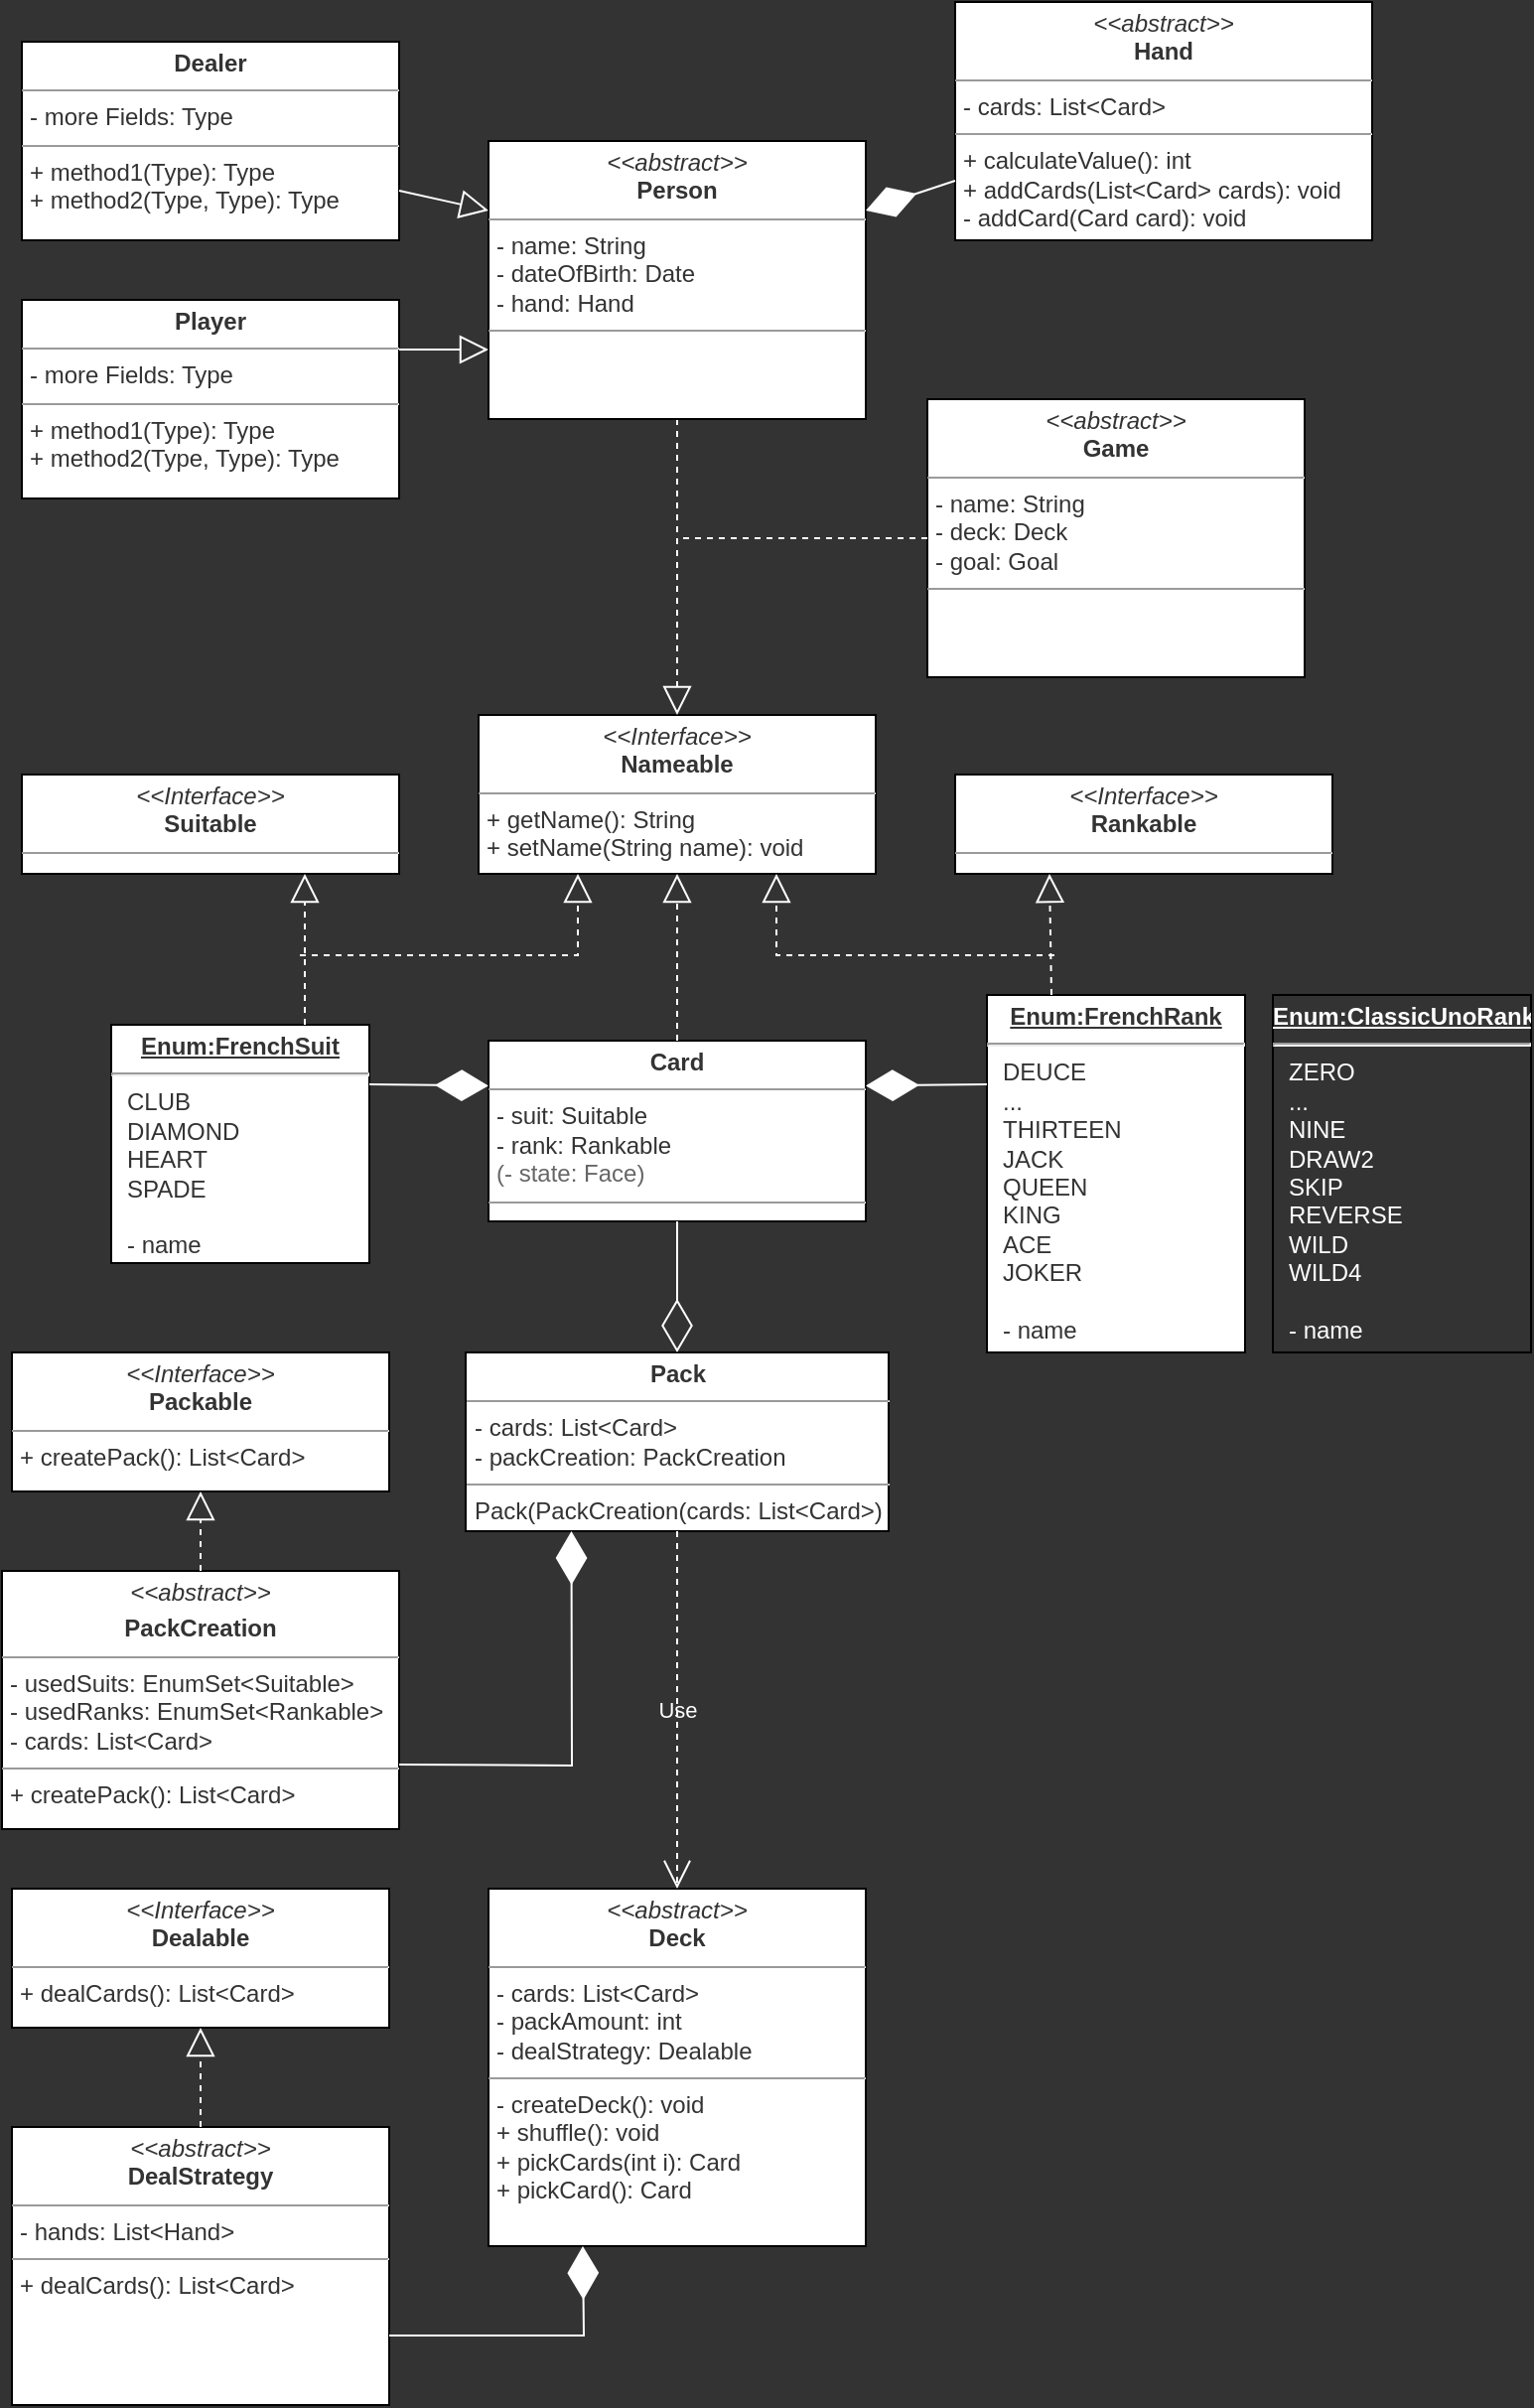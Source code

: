 <mxfile>
    <diagram id="xQjkejQSxJ9R-CTQNadT" name="Page-1">
        <mxGraphModel dx="941" dy="497" grid="1" gridSize="10" guides="1" tooltips="1" connect="1" arrows="1" fold="1" page="1" pageScale="1" pageWidth="827" pageHeight="1169" background="#333333" math="0" shadow="0">
            <root>
                <mxCell id="0"/>
                <mxCell id="1" parent="0"/>
                <mxCell id="6" value="&lt;p style=&quot;margin: 0px ; margin-top: 4px ; text-align: center&quot;&gt;&lt;font color=&quot;#333333&quot;&gt;&lt;i&gt;&amp;lt;&amp;lt;Interface&amp;gt;&amp;gt;&lt;/i&gt;&lt;br&gt;&lt;b&gt;Nameable&lt;/b&gt;&lt;/font&gt;&lt;/p&gt;&lt;hr size=&quot;1&quot;&gt;&lt;p style=&quot;margin: 0px ; margin-left: 4px&quot;&gt;&lt;/p&gt;&lt;p style=&quot;margin: 0px ; margin-left: 4px&quot;&gt;&lt;font color=&quot;#333333&quot;&gt;+ getName(): String&lt;br&gt;+ setName(String name): void&lt;/font&gt;&lt;/p&gt;" style="verticalAlign=top;align=left;overflow=fill;fontSize=12;fontFamily=Helvetica;html=1;fillColor=#FFFFFF;" parent="1" vertex="1">
                    <mxGeometry x="280" y="399" width="200" height="80" as="geometry"/>
                </mxCell>
                <mxCell id="7" value="&lt;p style=&quot;margin: 0px ; margin-top: 4px ; text-align: center&quot;&gt;&lt;font color=&quot;#333333&quot;&gt;&lt;i&gt;&amp;lt;&amp;lt;Interface&amp;gt;&amp;gt;&lt;/i&gt;&lt;br&gt;&lt;b&gt;Suitable&lt;/b&gt;&lt;/font&gt;&lt;/p&gt;&lt;hr size=&quot;1&quot;&gt;&lt;p style=&quot;margin: 0px ; margin-left: 4px&quot;&gt;&lt;/p&gt;&lt;p style=&quot;margin: 0px ; margin-left: 4px&quot;&gt;&lt;br&gt;&lt;/p&gt;" style="verticalAlign=top;align=left;overflow=fill;fontSize=12;fontFamily=Helvetica;html=1;fillColor=#FFFFFF;" parent="1" vertex="1">
                    <mxGeometry x="50" y="429" width="190" height="50" as="geometry"/>
                </mxCell>
                <mxCell id="8" value="&lt;p style=&quot;margin: 0px ; margin-top: 4px ; text-align: center&quot;&gt;&lt;font color=&quot;#333333&quot;&gt;&lt;i&gt;&amp;lt;&amp;lt;Interface&amp;gt;&amp;gt;&lt;/i&gt;&lt;br&gt;&lt;b&gt;Rankable&lt;/b&gt;&lt;/font&gt;&lt;/p&gt;&lt;hr size=&quot;1&quot;&gt;&lt;p style=&quot;margin: 0px ; margin-left: 4px&quot;&gt;&lt;/p&gt;&lt;p style=&quot;margin: 0px ; margin-left: 4px&quot;&gt;&lt;br&gt;&lt;/p&gt;" style="verticalAlign=top;align=left;overflow=fill;fontSize=12;fontFamily=Helvetica;html=1;fillColor=#FFFFFF;" parent="1" vertex="1">
                    <mxGeometry x="520" y="429" width="190" height="50" as="geometry"/>
                </mxCell>
                <mxCell id="15" value="&lt;p style=&quot;margin: 0px ; margin-top: 4px ; text-align: center ; text-decoration: underline&quot;&gt;&lt;b&gt;Enum:FrenchRank&lt;/b&gt;&lt;/p&gt;&lt;hr&gt;&lt;p style=&quot;margin: 0px ; margin-left: 8px&quot;&gt;DEUCE&lt;/p&gt;&lt;p style=&quot;margin: 0px ; margin-left: 8px&quot;&gt;&lt;span&gt;...&lt;/span&gt;&lt;/p&gt;&lt;p style=&quot;margin: 0px ; margin-left: 8px&quot;&gt;&lt;span&gt;THIRTEEN&lt;/span&gt;&lt;br&gt;&lt;/p&gt;&lt;p style=&quot;margin: 0px ; margin-left: 8px&quot;&gt;JACK&lt;/p&gt;&lt;p style=&quot;margin: 0px ; margin-left: 8px&quot;&gt;QUEEN&lt;/p&gt;&lt;p style=&quot;margin: 0px ; margin-left: 8px&quot;&gt;KING&lt;/p&gt;&lt;p style=&quot;margin: 0px ; margin-left: 8px&quot;&gt;ACE&lt;/p&gt;&lt;p style=&quot;margin: 0px ; margin-left: 8px&quot;&gt;JOKER&lt;/p&gt;&lt;p style=&quot;margin: 0px ; margin-left: 8px&quot;&gt;&lt;br&gt;&lt;/p&gt;&lt;p style=&quot;margin: 0px ; margin-left: 8px&quot;&gt;- name&lt;/p&gt;" style="verticalAlign=top;align=left;overflow=fill;fontSize=12;fontFamily=Helvetica;html=1;fontColor=#333333;fillColor=#FFFFFF;" parent="1" vertex="1">
                    <mxGeometry x="536" y="540" width="130" height="180" as="geometry"/>
                </mxCell>
                <mxCell id="17" value="" style="endArrow=block;dashed=1;endFill=0;endSize=12;html=1;fontColor=#333333;entryX=0.25;entryY=1;entryDx=0;entryDy=0;exitX=0.25;exitY=0;exitDx=0;exitDy=0;fillColor=#f5f5f5;strokeColor=#FFFFFF;" parent="1" source="15" target="8" edge="1">
                    <mxGeometry width="160" relative="1" as="geometry">
                        <mxPoint x="662.5" y="549" as="sourcePoint"/>
                        <mxPoint x="620" y="489" as="targetPoint"/>
                    </mxGeometry>
                </mxCell>
                <mxCell id="18" value="&lt;p style=&quot;margin: 0px ; margin-top: 4px ; text-align: center ; text-decoration: underline&quot;&gt;&lt;b&gt;Enum:FrenchSuit&lt;/b&gt;&lt;/p&gt;&lt;hr&gt;&lt;p style=&quot;margin: 0px ; margin-left: 8px&quot;&gt;CLUB&lt;/p&gt;&lt;p style=&quot;margin: 0px ; margin-left: 8px&quot;&gt;DIAMOND&lt;/p&gt;&lt;p style=&quot;margin: 0px ; margin-left: 8px&quot;&gt;HEART&lt;/p&gt;&lt;p style=&quot;margin: 0px ; margin-left: 8px&quot;&gt;SPADE&lt;/p&gt;&lt;p style=&quot;margin: 0px ; margin-left: 8px&quot;&gt;&lt;br&gt;&lt;/p&gt;&lt;p style=&quot;margin: 0px ; margin-left: 8px&quot;&gt;- name&lt;br&gt;&lt;/p&gt;" style="verticalAlign=top;align=left;overflow=fill;fontSize=12;fontFamily=Helvetica;html=1;fontColor=#333333;fillColor=#FFFFFF;" parent="1" vertex="1">
                    <mxGeometry x="95" y="555" width="130" height="120" as="geometry"/>
                </mxCell>
                <mxCell id="19" value="" style="endArrow=block;dashed=1;endFill=0;endSize=12;html=1;fontColor=#333333;entryX=0.75;entryY=1;entryDx=0;entryDy=0;exitX=0.75;exitY=0;exitDx=0;exitDy=0;fillColor=#f5f5f5;strokeColor=#FFFFFF;" parent="1" source="18" target="7" edge="1">
                    <mxGeometry width="160" relative="1" as="geometry">
                        <mxPoint x="190" y="519" as="sourcePoint"/>
                        <mxPoint x="180" y="479" as="targetPoint"/>
                    </mxGeometry>
                </mxCell>
                <mxCell id="21" value="" style="endArrow=block;dashed=1;endFill=0;endSize=12;html=1;fontColor=#333333;entryX=0.25;entryY=1;entryDx=0;entryDy=0;rounded=0;fillColor=#f5f5f5;strokeColor=#FFFFFF;" parent="1" target="6" edge="1">
                    <mxGeometry width="160" relative="1" as="geometry">
                        <mxPoint x="190" y="520" as="sourcePoint"/>
                        <mxPoint x="320" y="499" as="targetPoint"/>
                        <Array as="points">
                            <mxPoint x="330" y="520"/>
                        </Array>
                    </mxGeometry>
                </mxCell>
                <mxCell id="22" value="" style="endArrow=block;dashed=1;endFill=0;endSize=12;html=1;fontColor=#333333;entryX=0.75;entryY=1;entryDx=0;entryDy=0;rounded=0;fillColor=#f5f5f5;strokeColor=#FFFFFF;" parent="1" target="6" edge="1">
                    <mxGeometry width="160" relative="1" as="geometry">
                        <mxPoint x="570" y="520" as="sourcePoint"/>
                        <mxPoint x="432.5" y="499" as="targetPoint"/>
                        <Array as="points">
                            <mxPoint x="430" y="520"/>
                        </Array>
                    </mxGeometry>
                </mxCell>
                <mxCell id="24" style="edgeStyle=none;rounded=0;html=1;fontColor=#333333;dashed=1;endArrow=block;endFill=0;endSize=12;fillColor=#f5f5f5;strokeColor=#FFFFFF;" parent="1" source="23" target="6" edge="1">
                    <mxGeometry relative="1" as="geometry">
                        <mxPoint x="380" y="200" as="targetPoint"/>
                    </mxGeometry>
                </mxCell>
                <mxCell id="23" value="&lt;p style=&quot;margin: 0px ; margin-top: 4px ; text-align: center&quot;&gt;&lt;i&gt;&amp;lt;&amp;lt;abstract&amp;gt;&amp;gt;&lt;/i&gt;&lt;br&gt;&lt;b&gt;Person&lt;/b&gt;&lt;/p&gt;&lt;hr size=&quot;1&quot;&gt;&lt;p style=&quot;margin: 0px ; margin-left: 4px&quot;&gt;- name: String&lt;/p&gt;&lt;p style=&quot;margin: 0px ; margin-left: 4px&quot;&gt;- dateOfBirth: Date&lt;br&gt;- hand: Hand&lt;/p&gt;&lt;hr size=&quot;1&quot;&gt;&lt;p style=&quot;margin: 0px ; margin-left: 4px&quot;&gt;&lt;br&gt;&lt;/p&gt;" style="verticalAlign=top;align=left;overflow=fill;fontSize=12;fontFamily=Helvetica;html=1;fontColor=#333333;fillColor=#FFFFFF;" parent="1" vertex="1">
                    <mxGeometry x="285" y="110" width="190" height="140" as="geometry"/>
                </mxCell>
                <mxCell id="25" value="&lt;p style=&quot;margin: 0px ; margin-top: 4px ; text-align: center&quot;&gt;&lt;b&gt;Player&lt;/b&gt;&lt;/p&gt;&lt;hr size=&quot;1&quot;&gt;&lt;p style=&quot;margin: 0px ; margin-left: 4px&quot;&gt;- more Fields: Type&lt;/p&gt;&lt;hr size=&quot;1&quot;&gt;&lt;p style=&quot;margin: 0px ; margin-left: 4px&quot;&gt;+ method1(Type): Type&lt;br&gt;+ method2(Type, Type): Type&lt;/p&gt;" style="verticalAlign=top;align=left;overflow=fill;fontSize=12;fontFamily=Helvetica;html=1;fontColor=#333333;fillColor=#FFFFFF;" parent="1" vertex="1">
                    <mxGeometry x="50" y="190" width="190" height="100" as="geometry"/>
                </mxCell>
                <mxCell id="29" value="&lt;p style=&quot;margin: 0px ; margin-top: 4px ; text-align: center&quot;&gt;&lt;b&gt;Dealer&lt;/b&gt;&lt;/p&gt;&lt;hr size=&quot;1&quot;&gt;&lt;p style=&quot;margin: 0px ; margin-left: 4px&quot;&gt;- more Fields: Type&lt;/p&gt;&lt;hr size=&quot;1&quot;&gt;&lt;p style=&quot;margin: 0px ; margin-left: 4px&quot;&gt;+ method1(Type): Type&lt;br&gt;+ method2(Type, Type): Type&lt;/p&gt;" style="verticalAlign=top;align=left;overflow=fill;fontSize=12;fontFamily=Helvetica;html=1;fontColor=#333333;fillColor=#FFFFFF;" parent="1" vertex="1">
                    <mxGeometry x="50" y="60" width="190" height="100" as="geometry"/>
                </mxCell>
                <mxCell id="30" value="" style="endArrow=block;endFill=0;endSize=12;html=1;rounded=0;fontColor=#333333;exitX=1;exitY=0.25;exitDx=0;exitDy=0;fillColor=#f5f5f5;strokeColor=#FFFFFF;entryX=0;entryY=0.75;entryDx=0;entryDy=0;" parent="1" source="25" target="23" edge="1">
                    <mxGeometry width="160" relative="1" as="geometry">
                        <mxPoint x="129.5" y="300" as="sourcePoint"/>
                        <mxPoint x="260" y="260" as="targetPoint"/>
                    </mxGeometry>
                </mxCell>
                <mxCell id="31" value="" style="endArrow=block;endFill=0;endSize=12;html=1;rounded=0;fontColor=#333333;exitX=1;exitY=0.75;exitDx=0;exitDy=0;fillColor=#f5f5f5;strokeColor=#FFFFFF;entryX=0;entryY=0.25;entryDx=0;entryDy=0;" parent="1" source="29" target="23" edge="1">
                    <mxGeometry width="160" relative="1" as="geometry">
                        <mxPoint x="294.5" y="170" as="sourcePoint"/>
                        <mxPoint x="300" y="60" as="targetPoint"/>
                    </mxGeometry>
                </mxCell>
                <mxCell id="32" value="&lt;p style=&quot;margin: 0px ; margin-top: 4px ; text-align: center&quot;&gt;&lt;i&gt;&amp;lt;&amp;lt;abstract&amp;gt;&amp;gt;&lt;/i&gt;&lt;br&gt;&lt;b&gt;Game&lt;/b&gt;&lt;/p&gt;&lt;hr size=&quot;1&quot;&gt;&lt;p style=&quot;margin: 0px ; margin-left: 4px&quot;&gt;- name: String&lt;br&gt;- deck: Deck&lt;/p&gt;&lt;p style=&quot;margin: 0px ; margin-left: 4px&quot;&gt;- goal: Goal&lt;/p&gt;&lt;hr size=&quot;1&quot;&gt;&lt;p style=&quot;margin: 0px ; margin-left: 4px&quot;&gt;&lt;br&gt;&lt;/p&gt;" style="verticalAlign=top;align=left;overflow=fill;fontSize=12;fontFamily=Helvetica;html=1;fontColor=#333333;fillColor=#FFFFFF;" parent="1" vertex="1">
                    <mxGeometry x="506" y="240" width="190" height="140" as="geometry"/>
                </mxCell>
                <mxCell id="34" value="" style="endArrow=none;dashed=1;endFill=0;endSize=12;html=1;rounded=0;fontColor=#333333;exitX=0;exitY=0.5;exitDx=0;exitDy=0;fillColor=#f5f5f5;strokeColor=#FFFFFF;" parent="1" source="32" edge="1">
                    <mxGeometry width="160" relative="1" as="geometry">
                        <mxPoint x="750" y="320" as="sourcePoint"/>
                        <mxPoint x="380" y="310" as="targetPoint"/>
                    </mxGeometry>
                </mxCell>
                <mxCell id="35" value="&lt;p style=&quot;margin: 0px ; margin-top: 4px ; text-align: center&quot;&gt;&lt;b&gt;Pack&lt;/b&gt;&lt;br&gt;&lt;/p&gt;&lt;hr size=&quot;1&quot;&gt;&lt;p style=&quot;margin: 0px ; margin-left: 4px&quot;&gt;- cards: List&amp;lt;Card&amp;gt;&lt;/p&gt;&lt;p style=&quot;margin: 0px ; margin-left: 4px&quot;&gt;- packCreation: PackCreation&lt;/p&gt;&lt;hr size=&quot;1&quot;&gt;&lt;p style=&quot;margin: 0px ; margin-left: 4px&quot;&gt;Pack(PackCreation(cards: List&amp;lt;Card&amp;gt;)&lt;/p&gt;" style="verticalAlign=top;align=left;overflow=fill;fontSize=12;fontFamily=Helvetica;html=1;fontColor=#333333;fillColor=#FFFFFF;" parent="1" vertex="1">
                    <mxGeometry x="273.5" y="720" width="213" height="90" as="geometry"/>
                </mxCell>
                <mxCell id="36" value="&lt;p style=&quot;margin: 0px ; margin-top: 4px ; text-align: center&quot;&gt;&lt;b&gt;Card&lt;/b&gt;&lt;/p&gt;&lt;hr size=&quot;1&quot;&gt;&lt;p style=&quot;margin: 0px ; margin-left: 4px&quot;&gt;- suit: Suitable&lt;/p&gt;&lt;p style=&quot;margin: 0px ; margin-left: 4px&quot;&gt;- rank: Rankable&lt;/p&gt;&lt;p style=&quot;margin: 0px ; margin-left: 4px&quot;&gt;&lt;span style=&quot;color: rgb(102 , 102 , 102)&quot;&gt;(- state: Face)&lt;/span&gt;&lt;br&gt;&lt;/p&gt;&lt;hr size=&quot;1&quot;&gt;&lt;p style=&quot;margin: 0px ; margin-left: 4px&quot;&gt;&lt;br&gt;&lt;/p&gt;" style="verticalAlign=top;align=left;overflow=fill;fontSize=12;fontFamily=Helvetica;html=1;fontColor=#333333;fillColor=#FFFFFF;" parent="1" vertex="1">
                    <mxGeometry x="285" y="563" width="190" height="91" as="geometry"/>
                </mxCell>
                <mxCell id="37" value="" style="endArrow=block;dashed=1;endFill=0;endSize=12;html=1;fontColor=#333333;entryX=0.5;entryY=1;entryDx=0;entryDy=0;exitX=0.5;exitY=0;exitDx=0;exitDy=0;fillColor=#f5f5f5;strokeColor=#FFFFFF;" parent="1" source="36" target="6" edge="1">
                    <mxGeometry width="160" relative="1" as="geometry">
                        <mxPoint x="381" y="540" as="sourcePoint"/>
                        <mxPoint x="380" y="479" as="targetPoint"/>
                    </mxGeometry>
                </mxCell>
                <mxCell id="42" value="" style="endArrow=diamondThin;endFill=0;endSize=24;html=1;rounded=0;fontColor=#333333;exitX=0.5;exitY=1;exitDx=0;exitDy=0;entryX=0.5;entryY=0;entryDx=0;entryDy=0;fillColor=#f5f5f5;strokeColor=#FFFFFF;" parent="1" source="36" target="35" edge="1">
                    <mxGeometry width="160" relative="1" as="geometry">
                        <mxPoint x="350" y="710" as="sourcePoint"/>
                        <mxPoint x="240" y="800" as="targetPoint"/>
                    </mxGeometry>
                </mxCell>
                <mxCell id="43" value="" style="endArrow=diamondThin;endFill=1;endSize=24;html=1;rounded=0;fontColor=#333333;exitX=1;exitY=0.25;exitDx=0;exitDy=0;entryX=0;entryY=0.25;entryDx=0;entryDy=0;fillColor=#f5f5f5;strokeColor=#FFFFFF;" parent="1" source="18" target="36" edge="1">
                    <mxGeometry width="160" relative="1" as="geometry">
                        <mxPoint x="350" y="710" as="sourcePoint"/>
                        <mxPoint x="510" y="710" as="targetPoint"/>
                    </mxGeometry>
                </mxCell>
                <mxCell id="44" value="" style="endArrow=diamondThin;endFill=1;endSize=24;html=1;rounded=0;fontColor=#333333;exitX=0;exitY=0.25;exitDx=0;exitDy=0;entryX=1;entryY=0.25;entryDx=0;entryDy=0;fillColor=#f5f5f5;strokeColor=#FFFFFF;" parent="1" source="15" target="36" edge="1">
                    <mxGeometry width="160" relative="1" as="geometry">
                        <mxPoint x="475" y="730" as="sourcePoint"/>
                        <mxPoint x="535" y="745" as="targetPoint"/>
                    </mxGeometry>
                </mxCell>
                <mxCell id="45" value="&lt;p style=&quot;margin: 0px ; margin-top: 4px ; text-align: center&quot;&gt;&lt;i&gt;&amp;lt;&amp;lt;abstract&amp;gt;&amp;gt;&lt;/i&gt;&lt;br&gt;&lt;b&gt;Deck&lt;/b&gt;&lt;/p&gt;&lt;hr size=&quot;1&quot;&gt;&lt;p style=&quot;margin: 0px ; margin-left: 4px&quot;&gt;- cards: List&amp;lt;Card&amp;gt;&lt;/p&gt;&lt;p style=&quot;margin: 0px ; margin-left: 4px&quot;&gt;- packAmount: int&lt;/p&gt;&lt;p style=&quot;margin: 0px ; margin-left: 4px&quot;&gt;- dealStrategy: Dealable&lt;/p&gt;&lt;hr size=&quot;1&quot;&gt;&lt;p style=&quot;margin: 0px ; margin-left: 4px&quot;&gt;- createDeck(): void&lt;/p&gt;&lt;p style=&quot;margin: 0px ; margin-left: 4px&quot;&gt;+ shuffle(): void&lt;/p&gt;&lt;p style=&quot;margin: 0px ; margin-left: 4px&quot;&gt;+ pickCards(int i): Card&lt;/p&gt;&lt;p style=&quot;margin: 0px ; margin-left: 4px&quot;&gt;+ pickCard(): Card&lt;/p&gt;" style="verticalAlign=top;align=left;overflow=fill;fontSize=12;fontFamily=Helvetica;html=1;fontColor=#333333;fillColor=#FFFFFF;" parent="1" vertex="1">
                    <mxGeometry x="285" y="990" width="190" height="180" as="geometry"/>
                </mxCell>
                <mxCell id="46" value="Use" style="endArrow=open;endSize=12;dashed=1;html=1;rounded=0;fontColor=#FFFFFF;exitX=0.5;exitY=1;exitDx=0;exitDy=0;entryX=0.5;entryY=0;entryDx=0;entryDy=0;strokeColor=#FFFFFF;labelBackgroundColor=none;" parent="1" source="35" target="45" edge="1">
                    <mxGeometry width="160" relative="1" as="geometry">
                        <mxPoint x="30" y="1010" as="sourcePoint"/>
                        <mxPoint x="190" y="1010" as="targetPoint"/>
                    </mxGeometry>
                </mxCell>
                <mxCell id="48" value="&lt;p style=&quot;margin: 0px ; margin-top: 4px ; text-align: center&quot;&gt;&lt;i&gt;&amp;lt;&amp;lt;abstract&amp;gt;&amp;gt;&lt;/i&gt;&lt;b&gt;&lt;br&gt;&lt;/b&gt;&lt;/p&gt;&lt;p style=&quot;margin: 0px ; margin-top: 4px ; text-align: center&quot;&gt;&lt;b&gt;PackCreation&lt;/b&gt;&lt;/p&gt;&lt;hr size=&quot;1&quot;&gt;&lt;p style=&quot;margin: 0px ; margin-left: 4px&quot;&gt;- usedSuits: EnumSet&amp;lt;Suitable&amp;gt;&lt;br&gt;- usedRanks: EnumSet&amp;lt;Rankable&amp;gt;&lt;/p&gt;&lt;p style=&quot;margin: 0px ; margin-left: 4px&quot;&gt;- cards: List&amp;lt;Card&amp;gt;&lt;/p&gt;&lt;hr size=&quot;1&quot;&gt;&lt;p style=&quot;margin: 0px ; margin-left: 4px&quot;&gt;+ createPack(): List&amp;lt;Card&amp;gt;&lt;/p&gt;" style="verticalAlign=top;align=left;overflow=fill;fontSize=12;fontFamily=Helvetica;html=1;fontColor=#333333;fillColor=#FFFFFF;" parent="1" vertex="1">
                    <mxGeometry x="40" y="830" width="200" height="130" as="geometry"/>
                </mxCell>
                <mxCell id="50" value="&lt;p style=&quot;margin: 0px ; margin-top: 4px ; text-align: center&quot;&gt;&lt;font color=&quot;#333333&quot;&gt;&lt;i&gt;&amp;lt;&amp;lt;Interface&amp;gt;&amp;gt;&lt;/i&gt;&lt;br&gt;&lt;b&gt;Packable&lt;/b&gt;&lt;/font&gt;&lt;/p&gt;&lt;hr size=&quot;1&quot;&gt;&lt;p style=&quot;margin: 0px ; margin-left: 4px&quot;&gt;&lt;/p&gt;&lt;p style=&quot;margin: 0px ; margin-left: 4px&quot;&gt;&lt;font color=&quot;#333333&quot;&gt;+ createPack(): List&amp;lt;Card&amp;gt;&lt;/font&gt;&lt;/p&gt;" style="verticalAlign=top;align=left;overflow=fill;fontSize=12;fontFamily=Helvetica;html=1;fillColor=#FFFFFF;" parent="1" vertex="1">
                    <mxGeometry x="45" y="720" width="190" height="70" as="geometry"/>
                </mxCell>
                <mxCell id="51" value="&lt;p style=&quot;margin: 0px ; margin-top: 4px ; text-align: center&quot;&gt;&lt;i&gt;&amp;lt;&amp;lt;abstract&amp;gt;&amp;gt;&lt;/i&gt;&lt;br&gt;&lt;b&gt;DealStrategy&lt;/b&gt;&lt;/p&gt;&lt;hr size=&quot;1&quot;&gt;&lt;p style=&quot;margin: 0px ; margin-left: 4px&quot;&gt;- hands: List&amp;lt;Hand&amp;gt;&lt;br&gt;&lt;/p&gt;&lt;hr size=&quot;1&quot;&gt;&lt;p style=&quot;margin: 0px ; margin-left: 4px&quot;&gt;+ dealCards(): List&amp;lt;Card&amp;gt;&lt;/p&gt;" style="verticalAlign=top;align=left;overflow=fill;fontSize=12;fontFamily=Helvetica;html=1;fontColor=#333333;fillColor=#FFFFFF;" parent="1" vertex="1">
                    <mxGeometry x="45" y="1110" width="190" height="140" as="geometry"/>
                </mxCell>
                <mxCell id="52" value="&lt;p style=&quot;margin: 0px ; margin-top: 4px ; text-align: center&quot;&gt;&lt;font color=&quot;#333333&quot;&gt;&lt;i&gt;&amp;lt;&amp;lt;Interface&amp;gt;&amp;gt;&lt;/i&gt;&lt;br&gt;&lt;b&gt;Dealable&lt;/b&gt;&lt;/font&gt;&lt;/p&gt;&lt;hr size=&quot;1&quot;&gt;&lt;p style=&quot;margin: 0px ; margin-left: 4px&quot;&gt;&lt;/p&gt;&lt;p style=&quot;margin: 0px ; margin-left: 4px&quot;&gt;&lt;font color=&quot;#333333&quot;&gt;+ dealCards(): List&amp;lt;Card&amp;gt;&lt;/font&gt;&lt;/p&gt;" style="verticalAlign=top;align=left;overflow=fill;fontSize=12;fontFamily=Helvetica;html=1;fillColor=#FFFFFF;" parent="1" vertex="1">
                    <mxGeometry x="45" y="990" width="190" height="70" as="geometry"/>
                </mxCell>
                <mxCell id="53" value="" style="endArrow=block;dashed=1;endFill=0;endSize=12;html=1;fontColor=#333333;entryX=0.5;entryY=1;entryDx=0;entryDy=0;exitX=0.5;exitY=0;exitDx=0;exitDy=0;fillColor=#f5f5f5;strokeColor=#FFFFFF;" parent="1" source="51" target="52" edge="1">
                    <mxGeometry width="160" relative="1" as="geometry">
                        <mxPoint x="190" y="1136" as="sourcePoint"/>
                        <mxPoint x="190" y="1060" as="targetPoint"/>
                    </mxGeometry>
                </mxCell>
                <mxCell id="54" value="" style="endArrow=block;dashed=1;endFill=0;endSize=12;html=1;fontColor=#333333;exitX=0.5;exitY=0;exitDx=0;exitDy=0;entryX=0.5;entryY=1;entryDx=0;entryDy=0;fillColor=#f5f5f5;strokeColor=#FFFFFF;" parent="1" source="48" target="50" edge="1">
                    <mxGeometry width="160" relative="1" as="geometry">
                        <mxPoint x="150" y="1120" as="sourcePoint"/>
                        <mxPoint x="80" y="830" as="targetPoint"/>
                    </mxGeometry>
                </mxCell>
                <mxCell id="55" value="" style="endArrow=diamondThin;endFill=1;endSize=24;html=1;fontColor=#333333;exitX=1;exitY=0.75;exitDx=0;exitDy=0;entryX=0.25;entryY=1;entryDx=0;entryDy=0;rounded=0;fillColor=#f5f5f5;strokeColor=#FFFFFF;" parent="1" source="48" target="35" edge="1">
                    <mxGeometry width="160" relative="1" as="geometry">
                        <mxPoint x="370" y="910" as="sourcePoint"/>
                        <mxPoint x="530" y="910" as="targetPoint"/>
                        <Array as="points">
                            <mxPoint x="327" y="928"/>
                        </Array>
                    </mxGeometry>
                </mxCell>
                <mxCell id="57" value="" style="endArrow=diamondThin;endFill=1;endSize=24;html=1;fontColor=#333333;exitX=1;exitY=0.75;exitDx=0;exitDy=0;entryX=0.25;entryY=1;entryDx=0;entryDy=0;rounded=0;fillColor=#f5f5f5;strokeColor=#FFFFFF;" parent="1" source="51" target="45" edge="1">
                    <mxGeometry width="160" relative="1" as="geometry">
                        <mxPoint x="250" y="937.5" as="sourcePoint"/>
                        <mxPoint x="342.5" y="880" as="targetPoint"/>
                        <Array as="points">
                            <mxPoint x="333" y="1215"/>
                        </Array>
                    </mxGeometry>
                </mxCell>
                <mxCell id="58" value="&lt;p style=&quot;margin: 0px ; margin-top: 4px ; text-align: center&quot;&gt;&lt;i&gt;&amp;lt;&amp;lt;abstract&amp;gt;&amp;gt;&lt;/i&gt;&lt;br&gt;&lt;b&gt;Hand&lt;/b&gt;&lt;/p&gt;&lt;hr size=&quot;1&quot;&gt;&lt;p style=&quot;margin: 0px ; margin-left: 4px&quot;&gt;- cards: List&amp;lt;Card&amp;gt;&lt;br&gt;&lt;/p&gt;&lt;hr size=&quot;1&quot;&gt;&lt;p style=&quot;margin: 0px ; margin-left: 4px&quot;&gt;+ calculateValue(): int&lt;/p&gt;&lt;p style=&quot;margin: 0px ; margin-left: 4px&quot;&gt;+ addCards(List&amp;lt;Card&amp;gt; cards): void&lt;/p&gt;&lt;p style=&quot;margin: 0px ; margin-left: 4px&quot;&gt;&lt;span&gt;- addCard(Card card): void&lt;/span&gt;&lt;/p&gt;" style="verticalAlign=top;align=left;overflow=fill;fontSize=12;fontFamily=Helvetica;html=1;fontColor=#333333;fillColor=#FFFFFF;" parent="1" vertex="1">
                    <mxGeometry x="520" y="40" width="210" height="120" as="geometry"/>
                </mxCell>
                <mxCell id="59" value="" style="endArrow=diamondThin;endFill=1;endSize=24;html=1;rounded=0;labelBackgroundColor=none;fontColor=#FFFFFF;strokeColor=#FFFFFF;exitX=0;exitY=0.75;exitDx=0;exitDy=0;entryX=1;entryY=0.25;entryDx=0;entryDy=0;" parent="1" source="58" target="23" edge="1">
                    <mxGeometry width="160" relative="1" as="geometry">
                        <mxPoint x="380" y="180" as="sourcePoint"/>
                        <mxPoint x="540" y="180" as="targetPoint"/>
                    </mxGeometry>
                </mxCell>
                <mxCell id="60" value="&lt;p style=&quot;margin: 0px ; margin-top: 4px ; text-align: center ; text-decoration: underline&quot;&gt;&lt;b&gt;Enum:ClassicUnoRank&lt;/b&gt;&lt;/p&gt;&lt;hr&gt;&lt;p style=&quot;margin: 0px ; margin-left: 8px&quot;&gt;ZERO&lt;/p&gt;&lt;p style=&quot;margin: 0px ; margin-left: 8px&quot;&gt;...&lt;/p&gt;&lt;p style=&quot;margin: 0px ; margin-left: 8px&quot;&gt;NINE&lt;/p&gt;&lt;p style=&quot;margin: 0px ; margin-left: 8px&quot;&gt;DRAW2&lt;/p&gt;&lt;p style=&quot;margin: 0px ; margin-left: 8px&quot;&gt;SKIP&lt;/p&gt;&lt;p style=&quot;margin: 0px ; margin-left: 8px&quot;&gt;REVERSE&lt;/p&gt;&lt;p style=&quot;margin: 0px ; margin-left: 8px&quot;&gt;WILD&lt;/p&gt;&lt;p style=&quot;margin: 0px ; margin-left: 8px&quot;&gt;WILD4&lt;/p&gt;&lt;p style=&quot;margin: 0px ; margin-left: 8px&quot;&gt;&lt;br&gt;&lt;/p&gt;&lt;p style=&quot;margin: 0px ; margin-left: 8px&quot;&gt;- name&lt;/p&gt;" style="verticalAlign=top;align=left;overflow=fill;fontSize=12;fontFamily=Helvetica;html=1;fontColor=#FFFFFF;fillColor=none;sketch=0;glass=0;" vertex="1" parent="1">
                    <mxGeometry x="680" y="540" width="130" height="180" as="geometry"/>
                </mxCell>
            </root>
        </mxGraphModel>
    </diagram>
</mxfile>